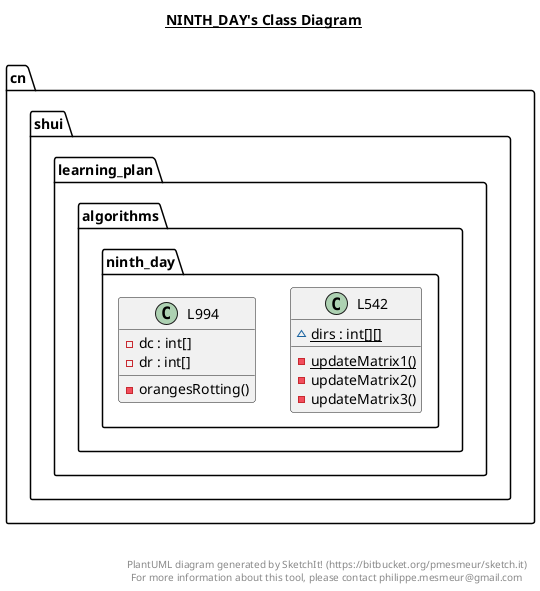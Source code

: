 @startuml

title __NINTH_DAY's Class Diagram__\n

  namespace cn.shui.learning_plan.algorithms.ninth_day {
    class cn.shui.learning_plan.algorithms.ninth_day.L542 {
        {static} ~ dirs : int[][]
        {static} - updateMatrix1()
        - updateMatrix2()
        - updateMatrix3()
    }
  }
  

  namespace cn.shui.learning_plan.algorithms.ninth_day {
    class cn.shui.learning_plan.algorithms.ninth_day.L994 {
        - dc : int[]
        - dr : int[]
        - orangesRotting()
    }
  }
  



right footer


PlantUML diagram generated by SketchIt! (https://bitbucket.org/pmesmeur/sketch.it)
For more information about this tool, please contact philippe.mesmeur@gmail.com
endfooter

@enduml
